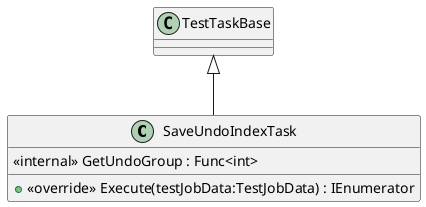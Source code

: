@startuml
class SaveUndoIndexTask {
    <<internal>> GetUndoGroup : Func<int>
    + <<override>> Execute(testJobData:TestJobData) : IEnumerator
}
TestTaskBase <|-- SaveUndoIndexTask
@enduml
